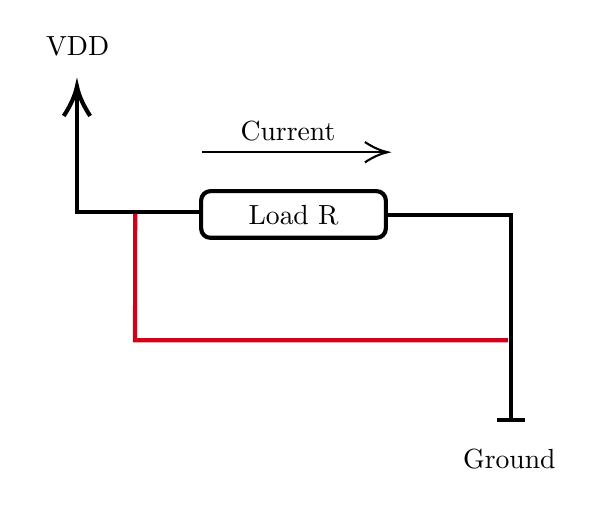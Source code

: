 

\tikzset{every picture/.style={line width=0.75pt}} %set default line width to 0.75pt        

\begin{tikzpicture}[x=0.75pt,y=0.75pt,yscale=-1,xscale=1]
%uncomment if require: \path (0,230.333); %set diagram left start at 0, and has height of 230.333

%Straight Lines [id:da008984438739192413] 
\draw [color={rgb, 255:red, 0; green, 0; blue, 0 }  ,draw opacity=1 ][line width=1.5]    (91,99) -- (31.67,99) -- (31.67,41.33) ;
\draw [shift={(31.67,38.33)}, rotate = 450] [color={rgb, 255:red, 0; green, 0; blue, 0 }  ,draw opacity=1 ][line width=1.5]    (14.21,-6.37) .. controls (9.04,-2.99) and (4.3,-0.87) .. (0,0) .. controls (4.3,0.87) and (9.04,2.99) .. (14.21,6.37)   ;

%Rounded Rect [id:dp7662687261949606] 
\draw  [line width=1.5]  (91.5,93.25) .. controls (91.5,90.76) and (93.51,88.75) .. (96,88.75) -- (176,88.75) .. controls (178.49,88.75) and (180.5,90.76) .. (180.5,93.25) -- (180.5,106.75) .. controls (180.5,109.24) and (178.49,111.25) .. (176,111.25) -- (96,111.25) .. controls (93.51,111.25) and (91.5,109.24) .. (91.5,106.75) -- cycle ;
%Straight Lines [id:da19872085195301215] 
\draw [line width=1.5]    (181,100.25) -- (240.75,100.25) -- (240.75,199) ;
\draw [shift={(240.75,199)}, rotate = 270] [color={rgb, 255:red, 0; green, 0; blue, 0 }  ][line width=1.5]    (0,6.71) -- (0,-6.71)   ;

%Straight Lines [id:da3727804380230437] 
\draw [line width=0.75]    (92,70) -- (179.33,70) ;
\draw [shift={(181.33,70)}, rotate = 180] [color={rgb, 255:red, 0; green, 0; blue, 0 }  ][line width=0.75]    (10.93,-4.9) .. controls (6.95,-2.3) and (3.31,-0.67) .. (0,0) .. controls (3.31,0.67) and (6.95,2.3) .. (10.93,4.9)   ;

%Straight Lines [id:da4889722354710415] 
\draw [color={rgb, 255:red, 208; green, 2; blue, 27 }  ,draw opacity=1 ][line width=1.5]    (59.73,99.6) -- (59.65,160.6) -- (239.33,160.6) ;



% Text Node
\draw (136,100) node [scale=1] [align=left] {Load R};
% Text Node
\draw (133.33,59.67) node  [align=left] {Current};
% Text Node
\draw (240,218) node  [align=left] {Ground};
% Text Node
\draw (32,19) node  [align=left] {VDD};


\end{tikzpicture}